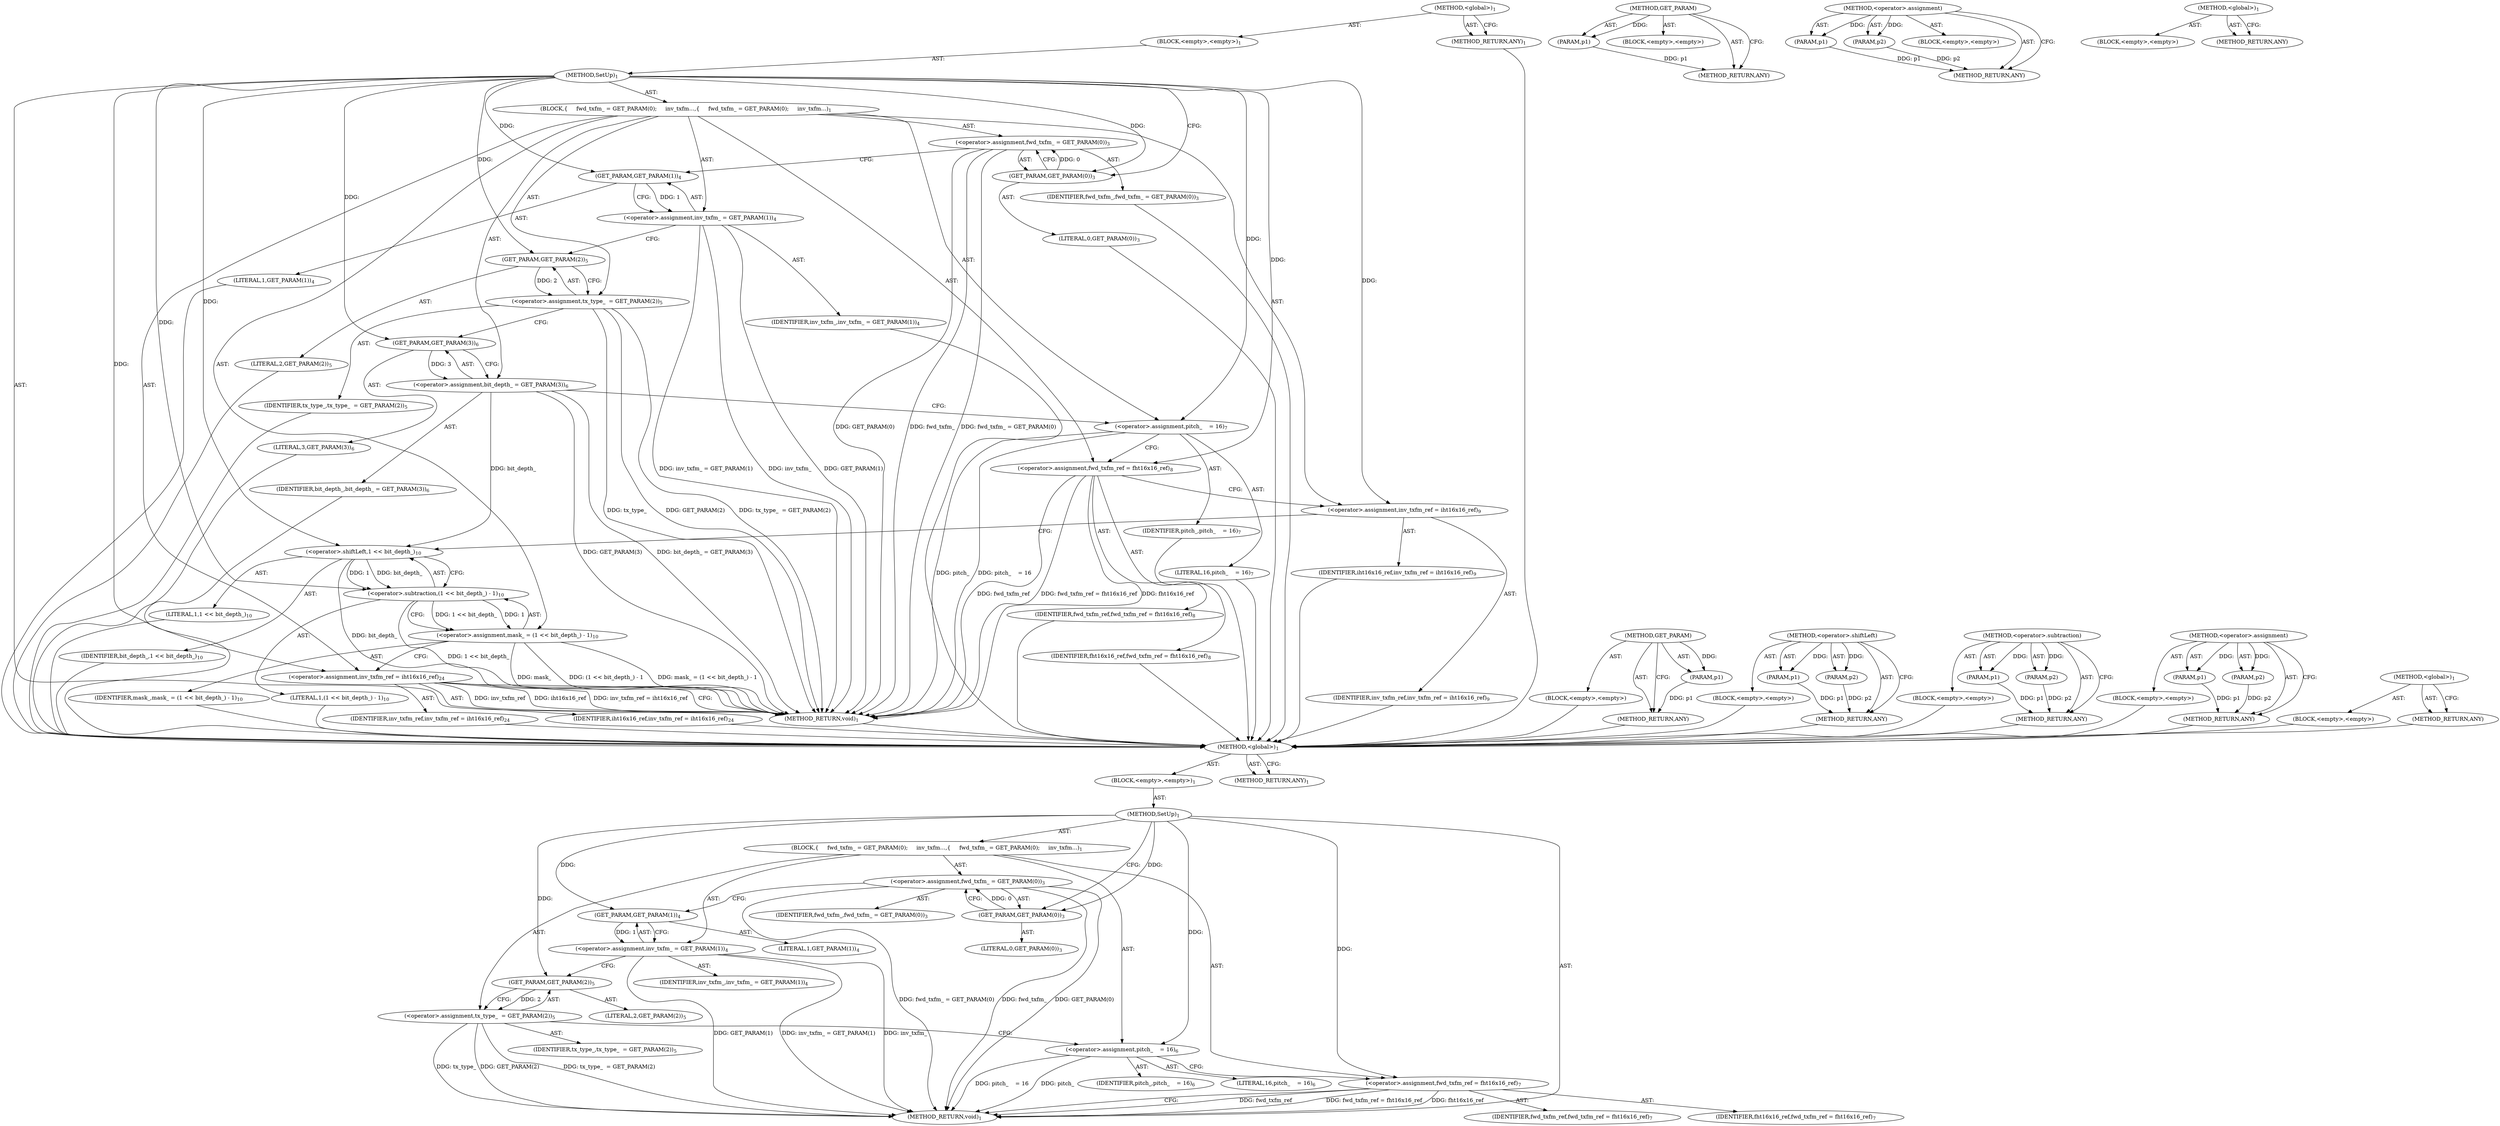 digraph "&lt;global&gt;" {
vulnerable_6 [label=<(METHOD,&lt;global&gt;)<SUB>1</SUB>>];
vulnerable_7 [label=<(BLOCK,&lt;empty&gt;,&lt;empty&gt;)<SUB>1</SUB>>];
vulnerable_8 [label=<(METHOD,SetUp)<SUB>1</SUB>>];
vulnerable_9 [label=<(BLOCK,{

     fwd_txfm_ = GET_PARAM(0);
     inv_txfm...,{

     fwd_txfm_ = GET_PARAM(0);
     inv_txfm...)<SUB>1</SUB>>];
vulnerable_10 [label=<(&lt;operator&gt;.assignment,fwd_txfm_ = GET_PARAM(0))<SUB>3</SUB>>];
vulnerable_11 [label=<(IDENTIFIER,fwd_txfm_,fwd_txfm_ = GET_PARAM(0))<SUB>3</SUB>>];
vulnerable_12 [label=<(GET_PARAM,GET_PARAM(0))<SUB>3</SUB>>];
vulnerable_13 [label=<(LITERAL,0,GET_PARAM(0))<SUB>3</SUB>>];
vulnerable_14 [label=<(&lt;operator&gt;.assignment,inv_txfm_ = GET_PARAM(1))<SUB>4</SUB>>];
vulnerable_15 [label=<(IDENTIFIER,inv_txfm_,inv_txfm_ = GET_PARAM(1))<SUB>4</SUB>>];
vulnerable_16 [label=<(GET_PARAM,GET_PARAM(1))<SUB>4</SUB>>];
vulnerable_17 [label=<(LITERAL,1,GET_PARAM(1))<SUB>4</SUB>>];
vulnerable_18 [label=<(&lt;operator&gt;.assignment,tx_type_  = GET_PARAM(2))<SUB>5</SUB>>];
vulnerable_19 [label=<(IDENTIFIER,tx_type_,tx_type_  = GET_PARAM(2))<SUB>5</SUB>>];
vulnerable_20 [label=<(GET_PARAM,GET_PARAM(2))<SUB>5</SUB>>];
vulnerable_21 [label=<(LITERAL,2,GET_PARAM(2))<SUB>5</SUB>>];
vulnerable_22 [label=<(&lt;operator&gt;.assignment,pitch_    = 16)<SUB>6</SUB>>];
vulnerable_23 [label=<(IDENTIFIER,pitch_,pitch_    = 16)<SUB>6</SUB>>];
vulnerable_24 [label=<(LITERAL,16,pitch_    = 16)<SUB>6</SUB>>];
vulnerable_25 [label=<(&lt;operator&gt;.assignment,fwd_txfm_ref = fht16x16_ref)<SUB>7</SUB>>];
vulnerable_26 [label=<(IDENTIFIER,fwd_txfm_ref,fwd_txfm_ref = fht16x16_ref)<SUB>7</SUB>>];
vulnerable_27 [label=<(IDENTIFIER,fht16x16_ref,fwd_txfm_ref = fht16x16_ref)<SUB>7</SUB>>];
vulnerable_28 [label=<(METHOD_RETURN,void)<SUB>1</SUB>>];
vulnerable_30 [label=<(METHOD_RETURN,ANY)<SUB>1</SUB>>];
vulnerable_50 [label=<(METHOD,GET_PARAM)>];
vulnerable_51 [label=<(PARAM,p1)>];
vulnerable_52 [label=<(BLOCK,&lt;empty&gt;,&lt;empty&gt;)>];
vulnerable_53 [label=<(METHOD_RETURN,ANY)>];
vulnerable_45 [label=<(METHOD,&lt;operator&gt;.assignment)>];
vulnerable_46 [label=<(PARAM,p1)>];
vulnerable_47 [label=<(PARAM,p2)>];
vulnerable_48 [label=<(BLOCK,&lt;empty&gt;,&lt;empty&gt;)>];
vulnerable_49 [label=<(METHOD_RETURN,ANY)>];
vulnerable_39 [label=<(METHOD,&lt;global&gt;)<SUB>1</SUB>>];
vulnerable_40 [label=<(BLOCK,&lt;empty&gt;,&lt;empty&gt;)>];
vulnerable_41 [label=<(METHOD_RETURN,ANY)>];
fixed_6 [label=<(METHOD,&lt;global&gt;)<SUB>1</SUB>>];
fixed_7 [label=<(BLOCK,&lt;empty&gt;,&lt;empty&gt;)<SUB>1</SUB>>];
fixed_8 [label=<(METHOD,SetUp)<SUB>1</SUB>>];
fixed_9 [label=<(BLOCK,{

     fwd_txfm_ = GET_PARAM(0);
     inv_txfm...,{

     fwd_txfm_ = GET_PARAM(0);
     inv_txfm...)<SUB>1</SUB>>];
fixed_10 [label=<(&lt;operator&gt;.assignment,fwd_txfm_ = GET_PARAM(0))<SUB>3</SUB>>];
fixed_11 [label=<(IDENTIFIER,fwd_txfm_,fwd_txfm_ = GET_PARAM(0))<SUB>3</SUB>>];
fixed_12 [label=<(GET_PARAM,GET_PARAM(0))<SUB>3</SUB>>];
fixed_13 [label=<(LITERAL,0,GET_PARAM(0))<SUB>3</SUB>>];
fixed_14 [label=<(&lt;operator&gt;.assignment,inv_txfm_ = GET_PARAM(1))<SUB>4</SUB>>];
fixed_15 [label=<(IDENTIFIER,inv_txfm_,inv_txfm_ = GET_PARAM(1))<SUB>4</SUB>>];
fixed_16 [label=<(GET_PARAM,GET_PARAM(1))<SUB>4</SUB>>];
fixed_17 [label=<(LITERAL,1,GET_PARAM(1))<SUB>4</SUB>>];
fixed_18 [label=<(&lt;operator&gt;.assignment,tx_type_  = GET_PARAM(2))<SUB>5</SUB>>];
fixed_19 [label=<(IDENTIFIER,tx_type_,tx_type_  = GET_PARAM(2))<SUB>5</SUB>>];
fixed_20 [label=<(GET_PARAM,GET_PARAM(2))<SUB>5</SUB>>];
fixed_21 [label=<(LITERAL,2,GET_PARAM(2))<SUB>5</SUB>>];
fixed_22 [label=<(&lt;operator&gt;.assignment,bit_depth_ = GET_PARAM(3))<SUB>6</SUB>>];
fixed_23 [label=<(IDENTIFIER,bit_depth_,bit_depth_ = GET_PARAM(3))<SUB>6</SUB>>];
fixed_24 [label=<(GET_PARAM,GET_PARAM(3))<SUB>6</SUB>>];
fixed_25 [label=<(LITERAL,3,GET_PARAM(3))<SUB>6</SUB>>];
fixed_26 [label=<(&lt;operator&gt;.assignment,pitch_    = 16)<SUB>7</SUB>>];
fixed_27 [label=<(IDENTIFIER,pitch_,pitch_    = 16)<SUB>7</SUB>>];
fixed_28 [label=<(LITERAL,16,pitch_    = 16)<SUB>7</SUB>>];
fixed_29 [label=<(&lt;operator&gt;.assignment,fwd_txfm_ref = fht16x16_ref)<SUB>8</SUB>>];
fixed_30 [label=<(IDENTIFIER,fwd_txfm_ref,fwd_txfm_ref = fht16x16_ref)<SUB>8</SUB>>];
fixed_31 [label=<(IDENTIFIER,fht16x16_ref,fwd_txfm_ref = fht16x16_ref)<SUB>8</SUB>>];
fixed_32 [label=<(&lt;operator&gt;.assignment,inv_txfm_ref = iht16x16_ref)<SUB>9</SUB>>];
fixed_33 [label=<(IDENTIFIER,inv_txfm_ref,inv_txfm_ref = iht16x16_ref)<SUB>9</SUB>>];
fixed_34 [label=<(IDENTIFIER,iht16x16_ref,inv_txfm_ref = iht16x16_ref)<SUB>9</SUB>>];
fixed_35 [label=<(&lt;operator&gt;.assignment,mask_ = (1 &lt;&lt; bit_depth_) - 1)<SUB>10</SUB>>];
fixed_36 [label=<(IDENTIFIER,mask_,mask_ = (1 &lt;&lt; bit_depth_) - 1)<SUB>10</SUB>>];
fixed_37 [label=<(&lt;operator&gt;.subtraction,(1 &lt;&lt; bit_depth_) - 1)<SUB>10</SUB>>];
fixed_38 [label=<(&lt;operator&gt;.shiftLeft,1 &lt;&lt; bit_depth_)<SUB>10</SUB>>];
fixed_39 [label=<(LITERAL,1,1 &lt;&lt; bit_depth_)<SUB>10</SUB>>];
fixed_40 [label=<(IDENTIFIER,bit_depth_,1 &lt;&lt; bit_depth_)<SUB>10</SUB>>];
fixed_41 [label=<(LITERAL,1,(1 &lt;&lt; bit_depth_) - 1)<SUB>10</SUB>>];
fixed_42 [label=<(&lt;operator&gt;.assignment,inv_txfm_ref = iht16x16_ref)<SUB>24</SUB>>];
fixed_43 [label=<(IDENTIFIER,inv_txfm_ref,inv_txfm_ref = iht16x16_ref)<SUB>24</SUB>>];
fixed_44 [label=<(IDENTIFIER,iht16x16_ref,inv_txfm_ref = iht16x16_ref)<SUB>24</SUB>>];
fixed_45 [label=<(METHOD_RETURN,void)<SUB>1</SUB>>];
fixed_47 [label=<(METHOD_RETURN,ANY)<SUB>1</SUB>>];
fixed_67 [label=<(METHOD,GET_PARAM)>];
fixed_68 [label=<(PARAM,p1)>];
fixed_69 [label=<(BLOCK,&lt;empty&gt;,&lt;empty&gt;)>];
fixed_70 [label=<(METHOD_RETURN,ANY)>];
fixed_76 [label=<(METHOD,&lt;operator&gt;.shiftLeft)>];
fixed_77 [label=<(PARAM,p1)>];
fixed_78 [label=<(PARAM,p2)>];
fixed_79 [label=<(BLOCK,&lt;empty&gt;,&lt;empty&gt;)>];
fixed_80 [label=<(METHOD_RETURN,ANY)>];
fixed_71 [label=<(METHOD,&lt;operator&gt;.subtraction)>];
fixed_72 [label=<(PARAM,p1)>];
fixed_73 [label=<(PARAM,p2)>];
fixed_74 [label=<(BLOCK,&lt;empty&gt;,&lt;empty&gt;)>];
fixed_75 [label=<(METHOD_RETURN,ANY)>];
fixed_62 [label=<(METHOD,&lt;operator&gt;.assignment)>];
fixed_63 [label=<(PARAM,p1)>];
fixed_64 [label=<(PARAM,p2)>];
fixed_65 [label=<(BLOCK,&lt;empty&gt;,&lt;empty&gt;)>];
fixed_66 [label=<(METHOD_RETURN,ANY)>];
fixed_56 [label=<(METHOD,&lt;global&gt;)<SUB>1</SUB>>];
fixed_57 [label=<(BLOCK,&lt;empty&gt;,&lt;empty&gt;)>];
fixed_58 [label=<(METHOD_RETURN,ANY)>];
vulnerable_6 -> vulnerable_7  [key=0, label="AST: "];
vulnerable_6 -> vulnerable_30  [key=0, label="AST: "];
vulnerable_6 -> vulnerable_30  [key=1, label="CFG: "];
vulnerable_7 -> vulnerable_8  [key=0, label="AST: "];
vulnerable_8 -> vulnerable_9  [key=0, label="AST: "];
vulnerable_8 -> vulnerable_28  [key=0, label="AST: "];
vulnerable_8 -> vulnerable_12  [key=0, label="CFG: "];
vulnerable_8 -> vulnerable_12  [key=1, label="DDG: "];
vulnerable_8 -> vulnerable_22  [key=0, label="DDG: "];
vulnerable_8 -> vulnerable_25  [key=0, label="DDG: "];
vulnerable_8 -> vulnerable_16  [key=0, label="DDG: "];
vulnerable_8 -> vulnerable_20  [key=0, label="DDG: "];
vulnerable_9 -> vulnerable_10  [key=0, label="AST: "];
vulnerable_9 -> vulnerable_14  [key=0, label="AST: "];
vulnerable_9 -> vulnerable_18  [key=0, label="AST: "];
vulnerable_9 -> vulnerable_22  [key=0, label="AST: "];
vulnerable_9 -> vulnerable_25  [key=0, label="AST: "];
vulnerable_10 -> vulnerable_11  [key=0, label="AST: "];
vulnerable_10 -> vulnerable_12  [key=0, label="AST: "];
vulnerable_10 -> vulnerable_16  [key=0, label="CFG: "];
vulnerable_10 -> vulnerable_28  [key=0, label="DDG: GET_PARAM(0)"];
vulnerable_10 -> vulnerable_28  [key=1, label="DDG: fwd_txfm_ = GET_PARAM(0)"];
vulnerable_10 -> vulnerable_28  [key=2, label="DDG: fwd_txfm_"];
vulnerable_12 -> vulnerable_13  [key=0, label="AST: "];
vulnerable_12 -> vulnerable_10  [key=0, label="CFG: "];
vulnerable_12 -> vulnerable_10  [key=1, label="DDG: 0"];
vulnerable_14 -> vulnerable_15  [key=0, label="AST: "];
vulnerable_14 -> vulnerable_16  [key=0, label="AST: "];
vulnerable_14 -> vulnerable_20  [key=0, label="CFG: "];
vulnerable_14 -> vulnerable_28  [key=0, label="DDG: GET_PARAM(1)"];
vulnerable_14 -> vulnerable_28  [key=1, label="DDG: inv_txfm_ = GET_PARAM(1)"];
vulnerable_14 -> vulnerable_28  [key=2, label="DDG: inv_txfm_"];
vulnerable_16 -> vulnerable_17  [key=0, label="AST: "];
vulnerable_16 -> vulnerable_14  [key=0, label="CFG: "];
vulnerable_16 -> vulnerable_14  [key=1, label="DDG: 1"];
vulnerable_18 -> vulnerable_19  [key=0, label="AST: "];
vulnerable_18 -> vulnerable_20  [key=0, label="AST: "];
vulnerable_18 -> vulnerable_22  [key=0, label="CFG: "];
vulnerable_18 -> vulnerable_28  [key=0, label="DDG: GET_PARAM(2)"];
vulnerable_18 -> vulnerable_28  [key=1, label="DDG: tx_type_  = GET_PARAM(2)"];
vulnerable_18 -> vulnerable_28  [key=2, label="DDG: tx_type_"];
vulnerable_20 -> vulnerable_21  [key=0, label="AST: "];
vulnerable_20 -> vulnerable_18  [key=0, label="CFG: "];
vulnerable_20 -> vulnerable_18  [key=1, label="DDG: 2"];
vulnerable_22 -> vulnerable_23  [key=0, label="AST: "];
vulnerable_22 -> vulnerable_24  [key=0, label="AST: "];
vulnerable_22 -> vulnerable_25  [key=0, label="CFG: "];
vulnerable_22 -> vulnerable_28  [key=0, label="DDG: pitch_    = 16"];
vulnerable_22 -> vulnerable_28  [key=1, label="DDG: pitch_"];
vulnerable_25 -> vulnerable_26  [key=0, label="AST: "];
vulnerable_25 -> vulnerable_27  [key=0, label="AST: "];
vulnerable_25 -> vulnerable_28  [key=0, label="CFG: "];
vulnerable_25 -> vulnerable_28  [key=1, label="DDG: fwd_txfm_ref"];
vulnerable_25 -> vulnerable_28  [key=2, label="DDG: fwd_txfm_ref = fht16x16_ref"];
vulnerable_25 -> vulnerable_28  [key=3, label="DDG: fht16x16_ref"];
vulnerable_50 -> vulnerable_51  [key=0, label="AST: "];
vulnerable_50 -> vulnerable_51  [key=1, label="DDG: "];
vulnerable_50 -> vulnerable_52  [key=0, label="AST: "];
vulnerable_50 -> vulnerable_53  [key=0, label="AST: "];
vulnerable_50 -> vulnerable_53  [key=1, label="CFG: "];
vulnerable_51 -> vulnerable_53  [key=0, label="DDG: p1"];
vulnerable_45 -> vulnerable_46  [key=0, label="AST: "];
vulnerable_45 -> vulnerable_46  [key=1, label="DDG: "];
vulnerable_45 -> vulnerable_48  [key=0, label="AST: "];
vulnerable_45 -> vulnerable_47  [key=0, label="AST: "];
vulnerable_45 -> vulnerable_47  [key=1, label="DDG: "];
vulnerable_45 -> vulnerable_49  [key=0, label="AST: "];
vulnerable_45 -> vulnerable_49  [key=1, label="CFG: "];
vulnerable_46 -> vulnerable_49  [key=0, label="DDG: p1"];
vulnerable_47 -> vulnerable_49  [key=0, label="DDG: p2"];
vulnerable_39 -> vulnerable_40  [key=0, label="AST: "];
vulnerable_39 -> vulnerable_41  [key=0, label="AST: "];
vulnerable_39 -> vulnerable_41  [key=1, label="CFG: "];
fixed_6 -> fixed_7  [key=0, label="AST: "];
fixed_6 -> fixed_47  [key=0, label="AST: "];
fixed_6 -> fixed_47  [key=1, label="CFG: "];
fixed_7 -> fixed_8  [key=0, label="AST: "];
fixed_8 -> fixed_9  [key=0, label="AST: "];
fixed_8 -> fixed_45  [key=0, label="AST: "];
fixed_8 -> fixed_12  [key=0, label="CFG: "];
fixed_8 -> fixed_12  [key=1, label="DDG: "];
fixed_8 -> fixed_26  [key=0, label="DDG: "];
fixed_8 -> fixed_29  [key=0, label="DDG: "];
fixed_8 -> fixed_32  [key=0, label="DDG: "];
fixed_8 -> fixed_42  [key=0, label="DDG: "];
fixed_8 -> fixed_16  [key=0, label="DDG: "];
fixed_8 -> fixed_20  [key=0, label="DDG: "];
fixed_8 -> fixed_24  [key=0, label="DDG: "];
fixed_8 -> fixed_37  [key=0, label="DDG: "];
fixed_8 -> fixed_38  [key=0, label="DDG: "];
fixed_9 -> fixed_10  [key=0, label="AST: "];
fixed_9 -> fixed_14  [key=0, label="AST: "];
fixed_9 -> fixed_18  [key=0, label="AST: "];
fixed_9 -> fixed_22  [key=0, label="AST: "];
fixed_9 -> fixed_26  [key=0, label="AST: "];
fixed_9 -> fixed_29  [key=0, label="AST: "];
fixed_9 -> fixed_32  [key=0, label="AST: "];
fixed_9 -> fixed_35  [key=0, label="AST: "];
fixed_9 -> fixed_42  [key=0, label="AST: "];
fixed_10 -> fixed_11  [key=0, label="AST: "];
fixed_10 -> fixed_12  [key=0, label="AST: "];
fixed_10 -> fixed_16  [key=0, label="CFG: "];
fixed_10 -> fixed_45  [key=0, label="DDG: GET_PARAM(0)"];
fixed_10 -> fixed_45  [key=1, label="DDG: fwd_txfm_ = GET_PARAM(0)"];
fixed_10 -> fixed_45  [key=2, label="DDG: fwd_txfm_"];
fixed_11 -> vulnerable_6  [key=0];
fixed_12 -> fixed_13  [key=0, label="AST: "];
fixed_12 -> fixed_10  [key=0, label="CFG: "];
fixed_12 -> fixed_10  [key=1, label="DDG: 0"];
fixed_13 -> vulnerable_6  [key=0];
fixed_14 -> fixed_15  [key=0, label="AST: "];
fixed_14 -> fixed_16  [key=0, label="AST: "];
fixed_14 -> fixed_20  [key=0, label="CFG: "];
fixed_14 -> fixed_45  [key=0, label="DDG: GET_PARAM(1)"];
fixed_14 -> fixed_45  [key=1, label="DDG: inv_txfm_ = GET_PARAM(1)"];
fixed_14 -> fixed_45  [key=2, label="DDG: inv_txfm_"];
fixed_15 -> vulnerable_6  [key=0];
fixed_16 -> fixed_17  [key=0, label="AST: "];
fixed_16 -> fixed_14  [key=0, label="CFG: "];
fixed_16 -> fixed_14  [key=1, label="DDG: 1"];
fixed_17 -> vulnerable_6  [key=0];
fixed_18 -> fixed_19  [key=0, label="AST: "];
fixed_18 -> fixed_20  [key=0, label="AST: "];
fixed_18 -> fixed_24  [key=0, label="CFG: "];
fixed_18 -> fixed_45  [key=0, label="DDG: GET_PARAM(2)"];
fixed_18 -> fixed_45  [key=1, label="DDG: tx_type_  = GET_PARAM(2)"];
fixed_18 -> fixed_45  [key=2, label="DDG: tx_type_"];
fixed_19 -> vulnerable_6  [key=0];
fixed_20 -> fixed_21  [key=0, label="AST: "];
fixed_20 -> fixed_18  [key=0, label="CFG: "];
fixed_20 -> fixed_18  [key=1, label="DDG: 2"];
fixed_21 -> vulnerable_6  [key=0];
fixed_22 -> fixed_23  [key=0, label="AST: "];
fixed_22 -> fixed_24  [key=0, label="AST: "];
fixed_22 -> fixed_26  [key=0, label="CFG: "];
fixed_22 -> fixed_45  [key=0, label="DDG: GET_PARAM(3)"];
fixed_22 -> fixed_45  [key=1, label="DDG: bit_depth_ = GET_PARAM(3)"];
fixed_22 -> fixed_38  [key=0, label="DDG: bit_depth_"];
fixed_23 -> vulnerable_6  [key=0];
fixed_24 -> fixed_25  [key=0, label="AST: "];
fixed_24 -> fixed_22  [key=0, label="CFG: "];
fixed_24 -> fixed_22  [key=1, label="DDG: 3"];
fixed_25 -> vulnerable_6  [key=0];
fixed_26 -> fixed_27  [key=0, label="AST: "];
fixed_26 -> fixed_28  [key=0, label="AST: "];
fixed_26 -> fixed_29  [key=0, label="CFG: "];
fixed_26 -> fixed_45  [key=0, label="DDG: pitch_    = 16"];
fixed_26 -> fixed_45  [key=1, label="DDG: pitch_"];
fixed_27 -> vulnerable_6  [key=0];
fixed_28 -> vulnerable_6  [key=0];
fixed_29 -> fixed_30  [key=0, label="AST: "];
fixed_29 -> fixed_31  [key=0, label="AST: "];
fixed_29 -> fixed_32  [key=0, label="CFG: "];
fixed_29 -> fixed_45  [key=0, label="DDG: fwd_txfm_ref"];
fixed_29 -> fixed_45  [key=1, label="DDG: fwd_txfm_ref = fht16x16_ref"];
fixed_29 -> fixed_45  [key=2, label="DDG: fht16x16_ref"];
fixed_30 -> vulnerable_6  [key=0];
fixed_31 -> vulnerable_6  [key=0];
fixed_32 -> fixed_33  [key=0, label="AST: "];
fixed_32 -> fixed_34  [key=0, label="AST: "];
fixed_32 -> fixed_38  [key=0, label="CFG: "];
fixed_33 -> vulnerable_6  [key=0];
fixed_34 -> vulnerable_6  [key=0];
fixed_35 -> fixed_36  [key=0, label="AST: "];
fixed_35 -> fixed_37  [key=0, label="AST: "];
fixed_35 -> fixed_42  [key=0, label="CFG: "];
fixed_35 -> fixed_45  [key=0, label="DDG: (1 &lt;&lt; bit_depth_) - 1"];
fixed_35 -> fixed_45  [key=1, label="DDG: mask_ = (1 &lt;&lt; bit_depth_) - 1"];
fixed_35 -> fixed_45  [key=2, label="DDG: mask_"];
fixed_36 -> vulnerable_6  [key=0];
fixed_37 -> fixed_38  [key=0, label="AST: "];
fixed_37 -> fixed_41  [key=0, label="AST: "];
fixed_37 -> fixed_35  [key=0, label="CFG: "];
fixed_37 -> fixed_35  [key=1, label="DDG: 1 &lt;&lt; bit_depth_"];
fixed_37 -> fixed_35  [key=2, label="DDG: 1"];
fixed_37 -> fixed_45  [key=0, label="DDG: 1 &lt;&lt; bit_depth_"];
fixed_38 -> fixed_39  [key=0, label="AST: "];
fixed_38 -> fixed_40  [key=0, label="AST: "];
fixed_38 -> fixed_37  [key=0, label="CFG: "];
fixed_38 -> fixed_37  [key=1, label="DDG: 1"];
fixed_38 -> fixed_37  [key=2, label="DDG: bit_depth_"];
fixed_38 -> fixed_45  [key=0, label="DDG: bit_depth_"];
fixed_39 -> vulnerable_6  [key=0];
fixed_40 -> vulnerable_6  [key=0];
fixed_41 -> vulnerable_6  [key=0];
fixed_42 -> fixed_43  [key=0, label="AST: "];
fixed_42 -> fixed_44  [key=0, label="AST: "];
fixed_42 -> fixed_45  [key=0, label="CFG: "];
fixed_42 -> fixed_45  [key=1, label="DDG: inv_txfm_ref"];
fixed_42 -> fixed_45  [key=2, label="DDG: iht16x16_ref"];
fixed_42 -> fixed_45  [key=3, label="DDG: inv_txfm_ref = iht16x16_ref"];
fixed_43 -> vulnerable_6  [key=0];
fixed_44 -> vulnerable_6  [key=0];
fixed_45 -> vulnerable_6  [key=0];
fixed_47 -> vulnerable_6  [key=0];
fixed_67 -> fixed_68  [key=0, label="AST: "];
fixed_67 -> fixed_68  [key=1, label="DDG: "];
fixed_67 -> fixed_69  [key=0, label="AST: "];
fixed_67 -> fixed_70  [key=0, label="AST: "];
fixed_67 -> fixed_70  [key=1, label="CFG: "];
fixed_68 -> fixed_70  [key=0, label="DDG: p1"];
fixed_69 -> vulnerable_6  [key=0];
fixed_70 -> vulnerable_6  [key=0];
fixed_76 -> fixed_77  [key=0, label="AST: "];
fixed_76 -> fixed_77  [key=1, label="DDG: "];
fixed_76 -> fixed_79  [key=0, label="AST: "];
fixed_76 -> fixed_78  [key=0, label="AST: "];
fixed_76 -> fixed_78  [key=1, label="DDG: "];
fixed_76 -> fixed_80  [key=0, label="AST: "];
fixed_76 -> fixed_80  [key=1, label="CFG: "];
fixed_77 -> fixed_80  [key=0, label="DDG: p1"];
fixed_78 -> fixed_80  [key=0, label="DDG: p2"];
fixed_79 -> vulnerable_6  [key=0];
fixed_80 -> vulnerable_6  [key=0];
fixed_71 -> fixed_72  [key=0, label="AST: "];
fixed_71 -> fixed_72  [key=1, label="DDG: "];
fixed_71 -> fixed_74  [key=0, label="AST: "];
fixed_71 -> fixed_73  [key=0, label="AST: "];
fixed_71 -> fixed_73  [key=1, label="DDG: "];
fixed_71 -> fixed_75  [key=0, label="AST: "];
fixed_71 -> fixed_75  [key=1, label="CFG: "];
fixed_72 -> fixed_75  [key=0, label="DDG: p1"];
fixed_73 -> fixed_75  [key=0, label="DDG: p2"];
fixed_74 -> vulnerable_6  [key=0];
fixed_75 -> vulnerable_6  [key=0];
fixed_62 -> fixed_63  [key=0, label="AST: "];
fixed_62 -> fixed_63  [key=1, label="DDG: "];
fixed_62 -> fixed_65  [key=0, label="AST: "];
fixed_62 -> fixed_64  [key=0, label="AST: "];
fixed_62 -> fixed_64  [key=1, label="DDG: "];
fixed_62 -> fixed_66  [key=0, label="AST: "];
fixed_62 -> fixed_66  [key=1, label="CFG: "];
fixed_63 -> fixed_66  [key=0, label="DDG: p1"];
fixed_64 -> fixed_66  [key=0, label="DDG: p2"];
fixed_65 -> vulnerable_6  [key=0];
fixed_66 -> vulnerable_6  [key=0];
fixed_56 -> fixed_57  [key=0, label="AST: "];
fixed_56 -> fixed_58  [key=0, label="AST: "];
fixed_56 -> fixed_58  [key=1, label="CFG: "];
fixed_57 -> vulnerable_6  [key=0];
fixed_58 -> vulnerable_6  [key=0];
}
